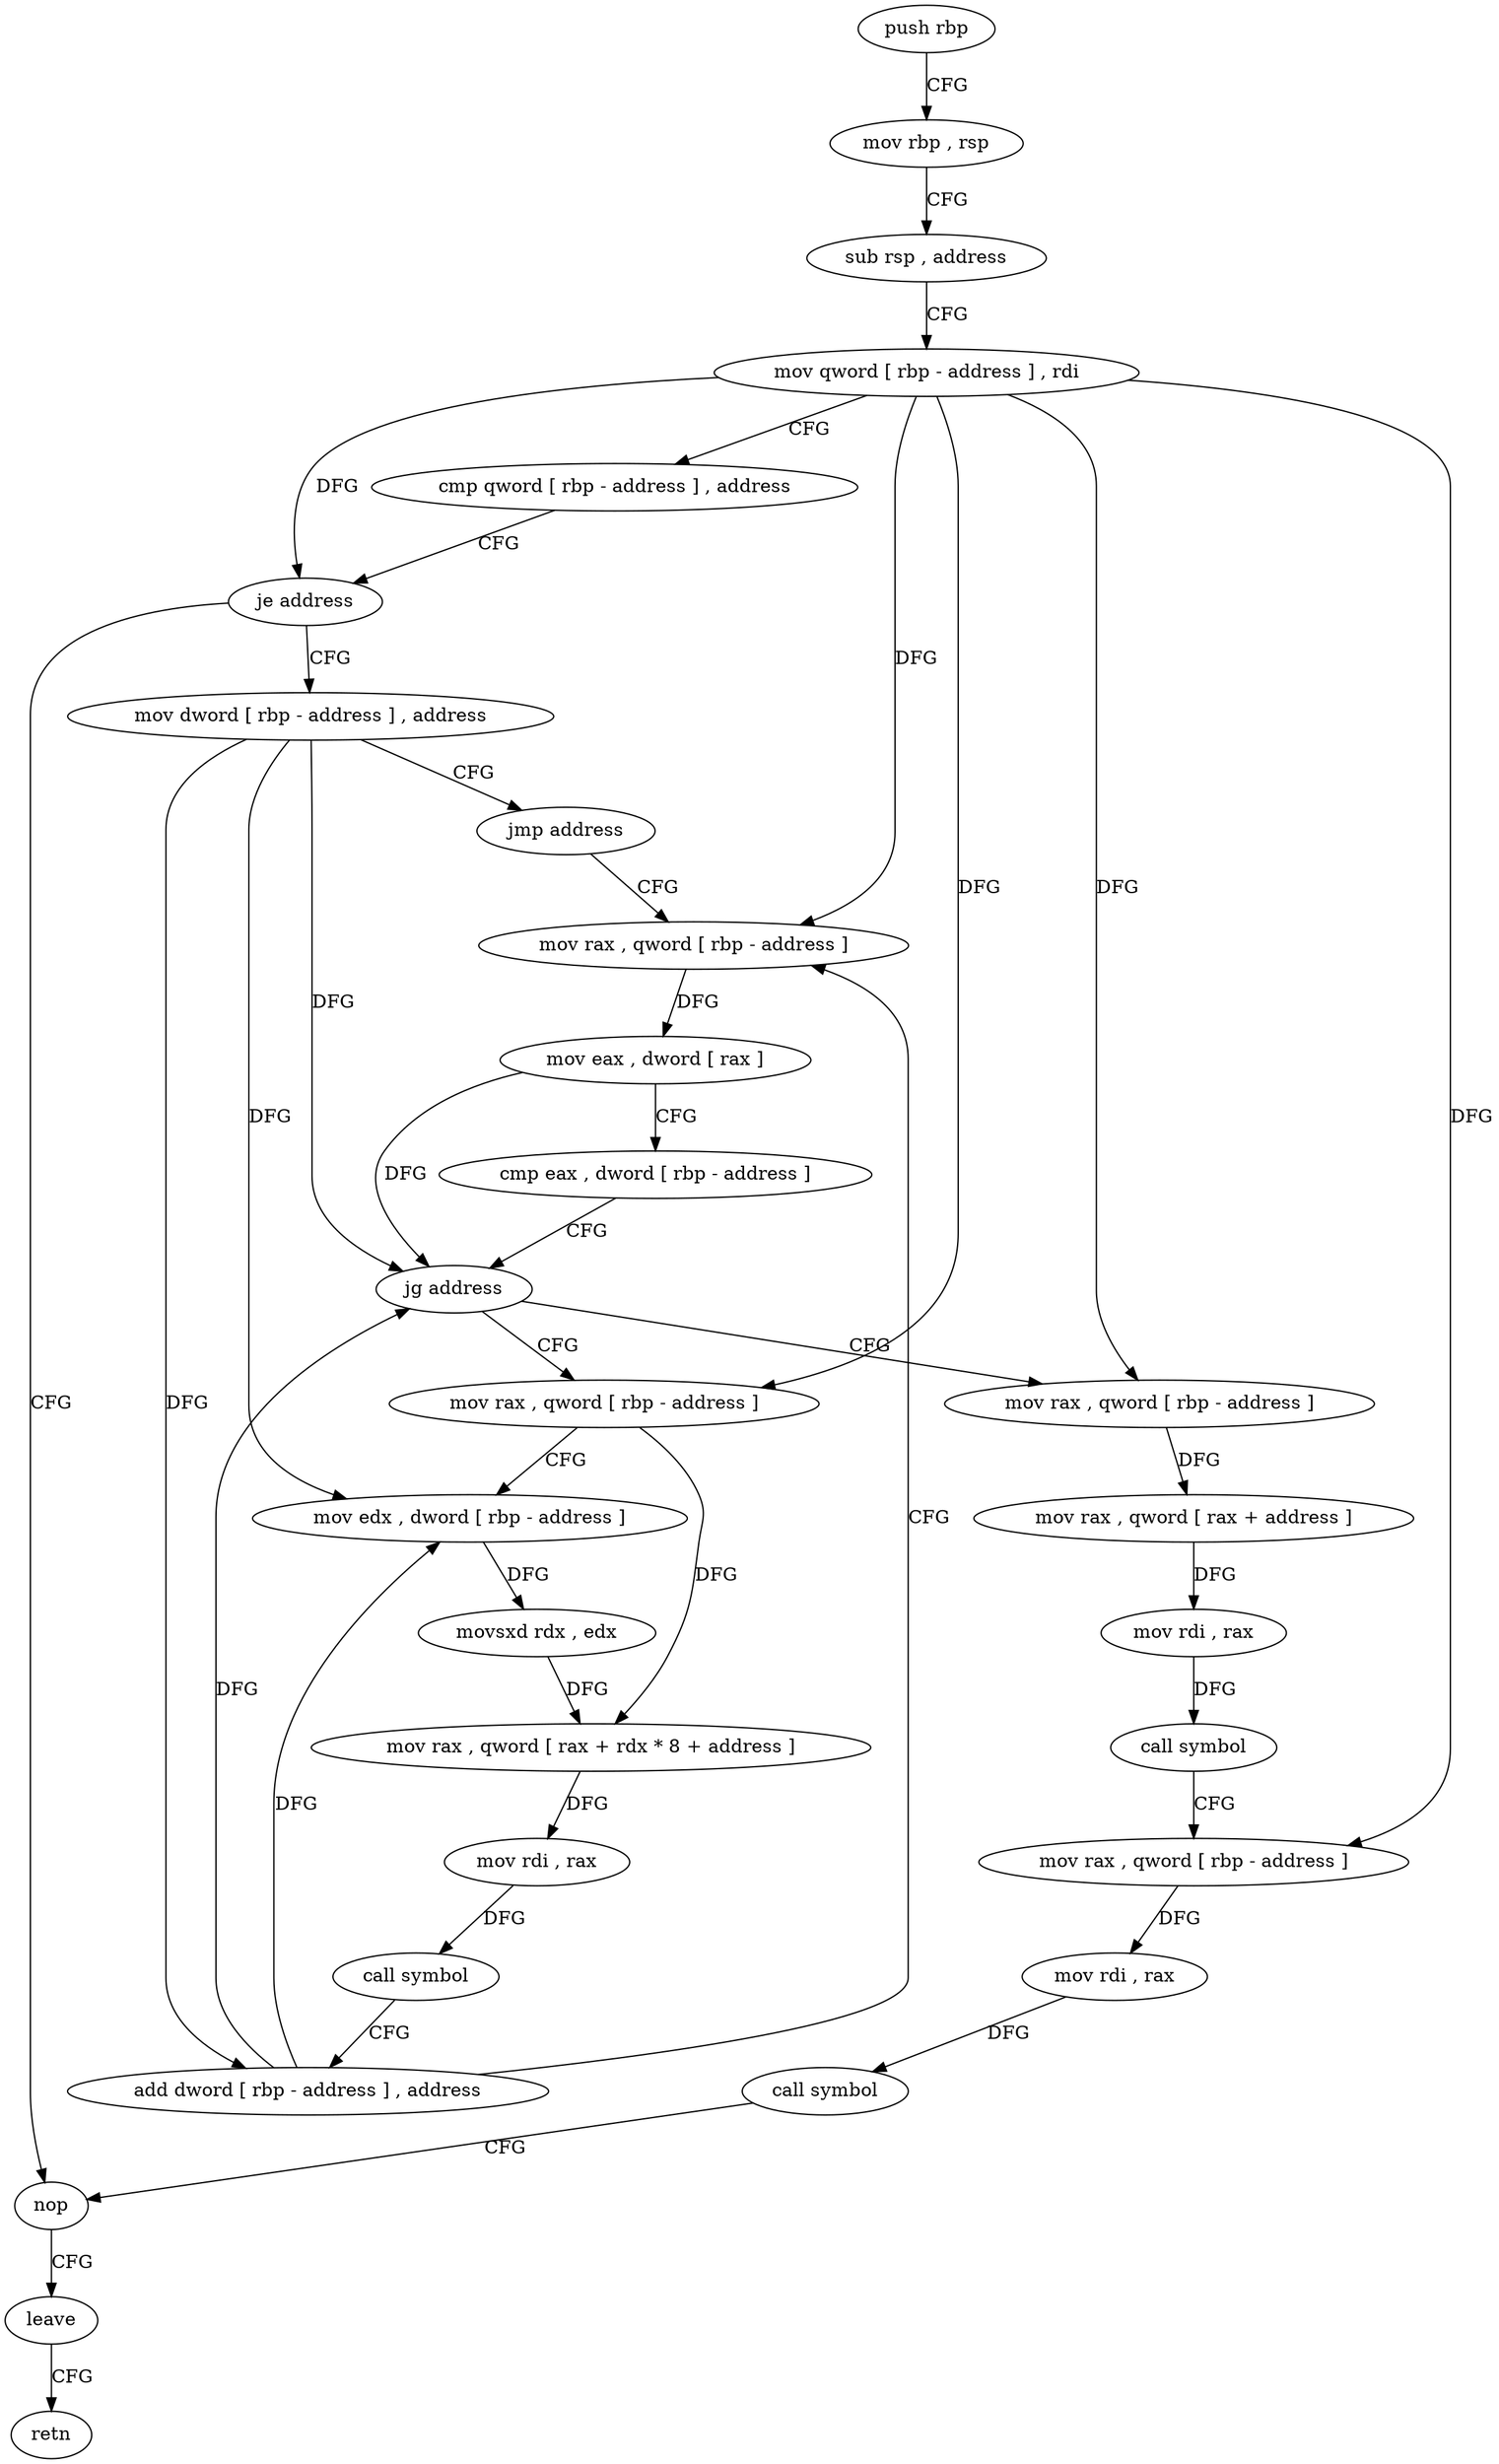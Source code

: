 digraph "func" {
"79641" [label = "push rbp" ]
"79642" [label = "mov rbp , rsp" ]
"79645" [label = "sub rsp , address" ]
"79649" [label = "mov qword [ rbp - address ] , rdi" ]
"79653" [label = "cmp qword [ rbp - address ] , address" ]
"79658" [label = "je address" ]
"79738" [label = "nop" ]
"79660" [label = "mov dword [ rbp - address ] , address" ]
"79739" [label = "leave" ]
"79740" [label = "retn" ]
"79667" [label = "jmp address" ]
"79696" [label = "mov rax , qword [ rbp - address ]" ]
"79700" [label = "mov eax , dword [ rax ]" ]
"79702" [label = "cmp eax , dword [ rbp - address ]" ]
"79705" [label = "jg address" ]
"79669" [label = "mov rax , qword [ rbp - address ]" ]
"79707" [label = "mov rax , qword [ rbp - address ]" ]
"79673" [label = "mov edx , dword [ rbp - address ]" ]
"79676" [label = "movsxd rdx , edx" ]
"79679" [label = "mov rax , qword [ rax + rdx * 8 + address ]" ]
"79684" [label = "mov rdi , rax" ]
"79687" [label = "call symbol" ]
"79692" [label = "add dword [ rbp - address ] , address" ]
"79711" [label = "mov rax , qword [ rax + address ]" ]
"79718" [label = "mov rdi , rax" ]
"79721" [label = "call symbol" ]
"79726" [label = "mov rax , qword [ rbp - address ]" ]
"79730" [label = "mov rdi , rax" ]
"79733" [label = "call symbol" ]
"79641" -> "79642" [ label = "CFG" ]
"79642" -> "79645" [ label = "CFG" ]
"79645" -> "79649" [ label = "CFG" ]
"79649" -> "79653" [ label = "CFG" ]
"79649" -> "79658" [ label = "DFG" ]
"79649" -> "79696" [ label = "DFG" ]
"79649" -> "79669" [ label = "DFG" ]
"79649" -> "79707" [ label = "DFG" ]
"79649" -> "79726" [ label = "DFG" ]
"79653" -> "79658" [ label = "CFG" ]
"79658" -> "79738" [ label = "CFG" ]
"79658" -> "79660" [ label = "CFG" ]
"79738" -> "79739" [ label = "CFG" ]
"79660" -> "79667" [ label = "CFG" ]
"79660" -> "79705" [ label = "DFG" ]
"79660" -> "79673" [ label = "DFG" ]
"79660" -> "79692" [ label = "DFG" ]
"79739" -> "79740" [ label = "CFG" ]
"79667" -> "79696" [ label = "CFG" ]
"79696" -> "79700" [ label = "DFG" ]
"79700" -> "79702" [ label = "CFG" ]
"79700" -> "79705" [ label = "DFG" ]
"79702" -> "79705" [ label = "CFG" ]
"79705" -> "79669" [ label = "CFG" ]
"79705" -> "79707" [ label = "CFG" ]
"79669" -> "79673" [ label = "CFG" ]
"79669" -> "79679" [ label = "DFG" ]
"79707" -> "79711" [ label = "DFG" ]
"79673" -> "79676" [ label = "DFG" ]
"79676" -> "79679" [ label = "DFG" ]
"79679" -> "79684" [ label = "DFG" ]
"79684" -> "79687" [ label = "DFG" ]
"79687" -> "79692" [ label = "CFG" ]
"79692" -> "79696" [ label = "CFG" ]
"79692" -> "79705" [ label = "DFG" ]
"79692" -> "79673" [ label = "DFG" ]
"79711" -> "79718" [ label = "DFG" ]
"79718" -> "79721" [ label = "DFG" ]
"79721" -> "79726" [ label = "CFG" ]
"79726" -> "79730" [ label = "DFG" ]
"79730" -> "79733" [ label = "DFG" ]
"79733" -> "79738" [ label = "CFG" ]
}
